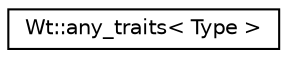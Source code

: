 digraph "Graphical Class Hierarchy"
{
 // LATEX_PDF_SIZE
  edge [fontname="Helvetica",fontsize="10",labelfontname="Helvetica",labelfontsize="10"];
  node [fontname="Helvetica",fontsize="10",shape=record];
  rankdir="LR";
  Node0 [label="Wt::any_traits\< Type \>",height=0.2,width=0.4,color="black", fillcolor="white", style="filled",URL="$structWt_1_1any__traits.html",tooltip="A traits class for a type stored in a cpp17::any."];
}
